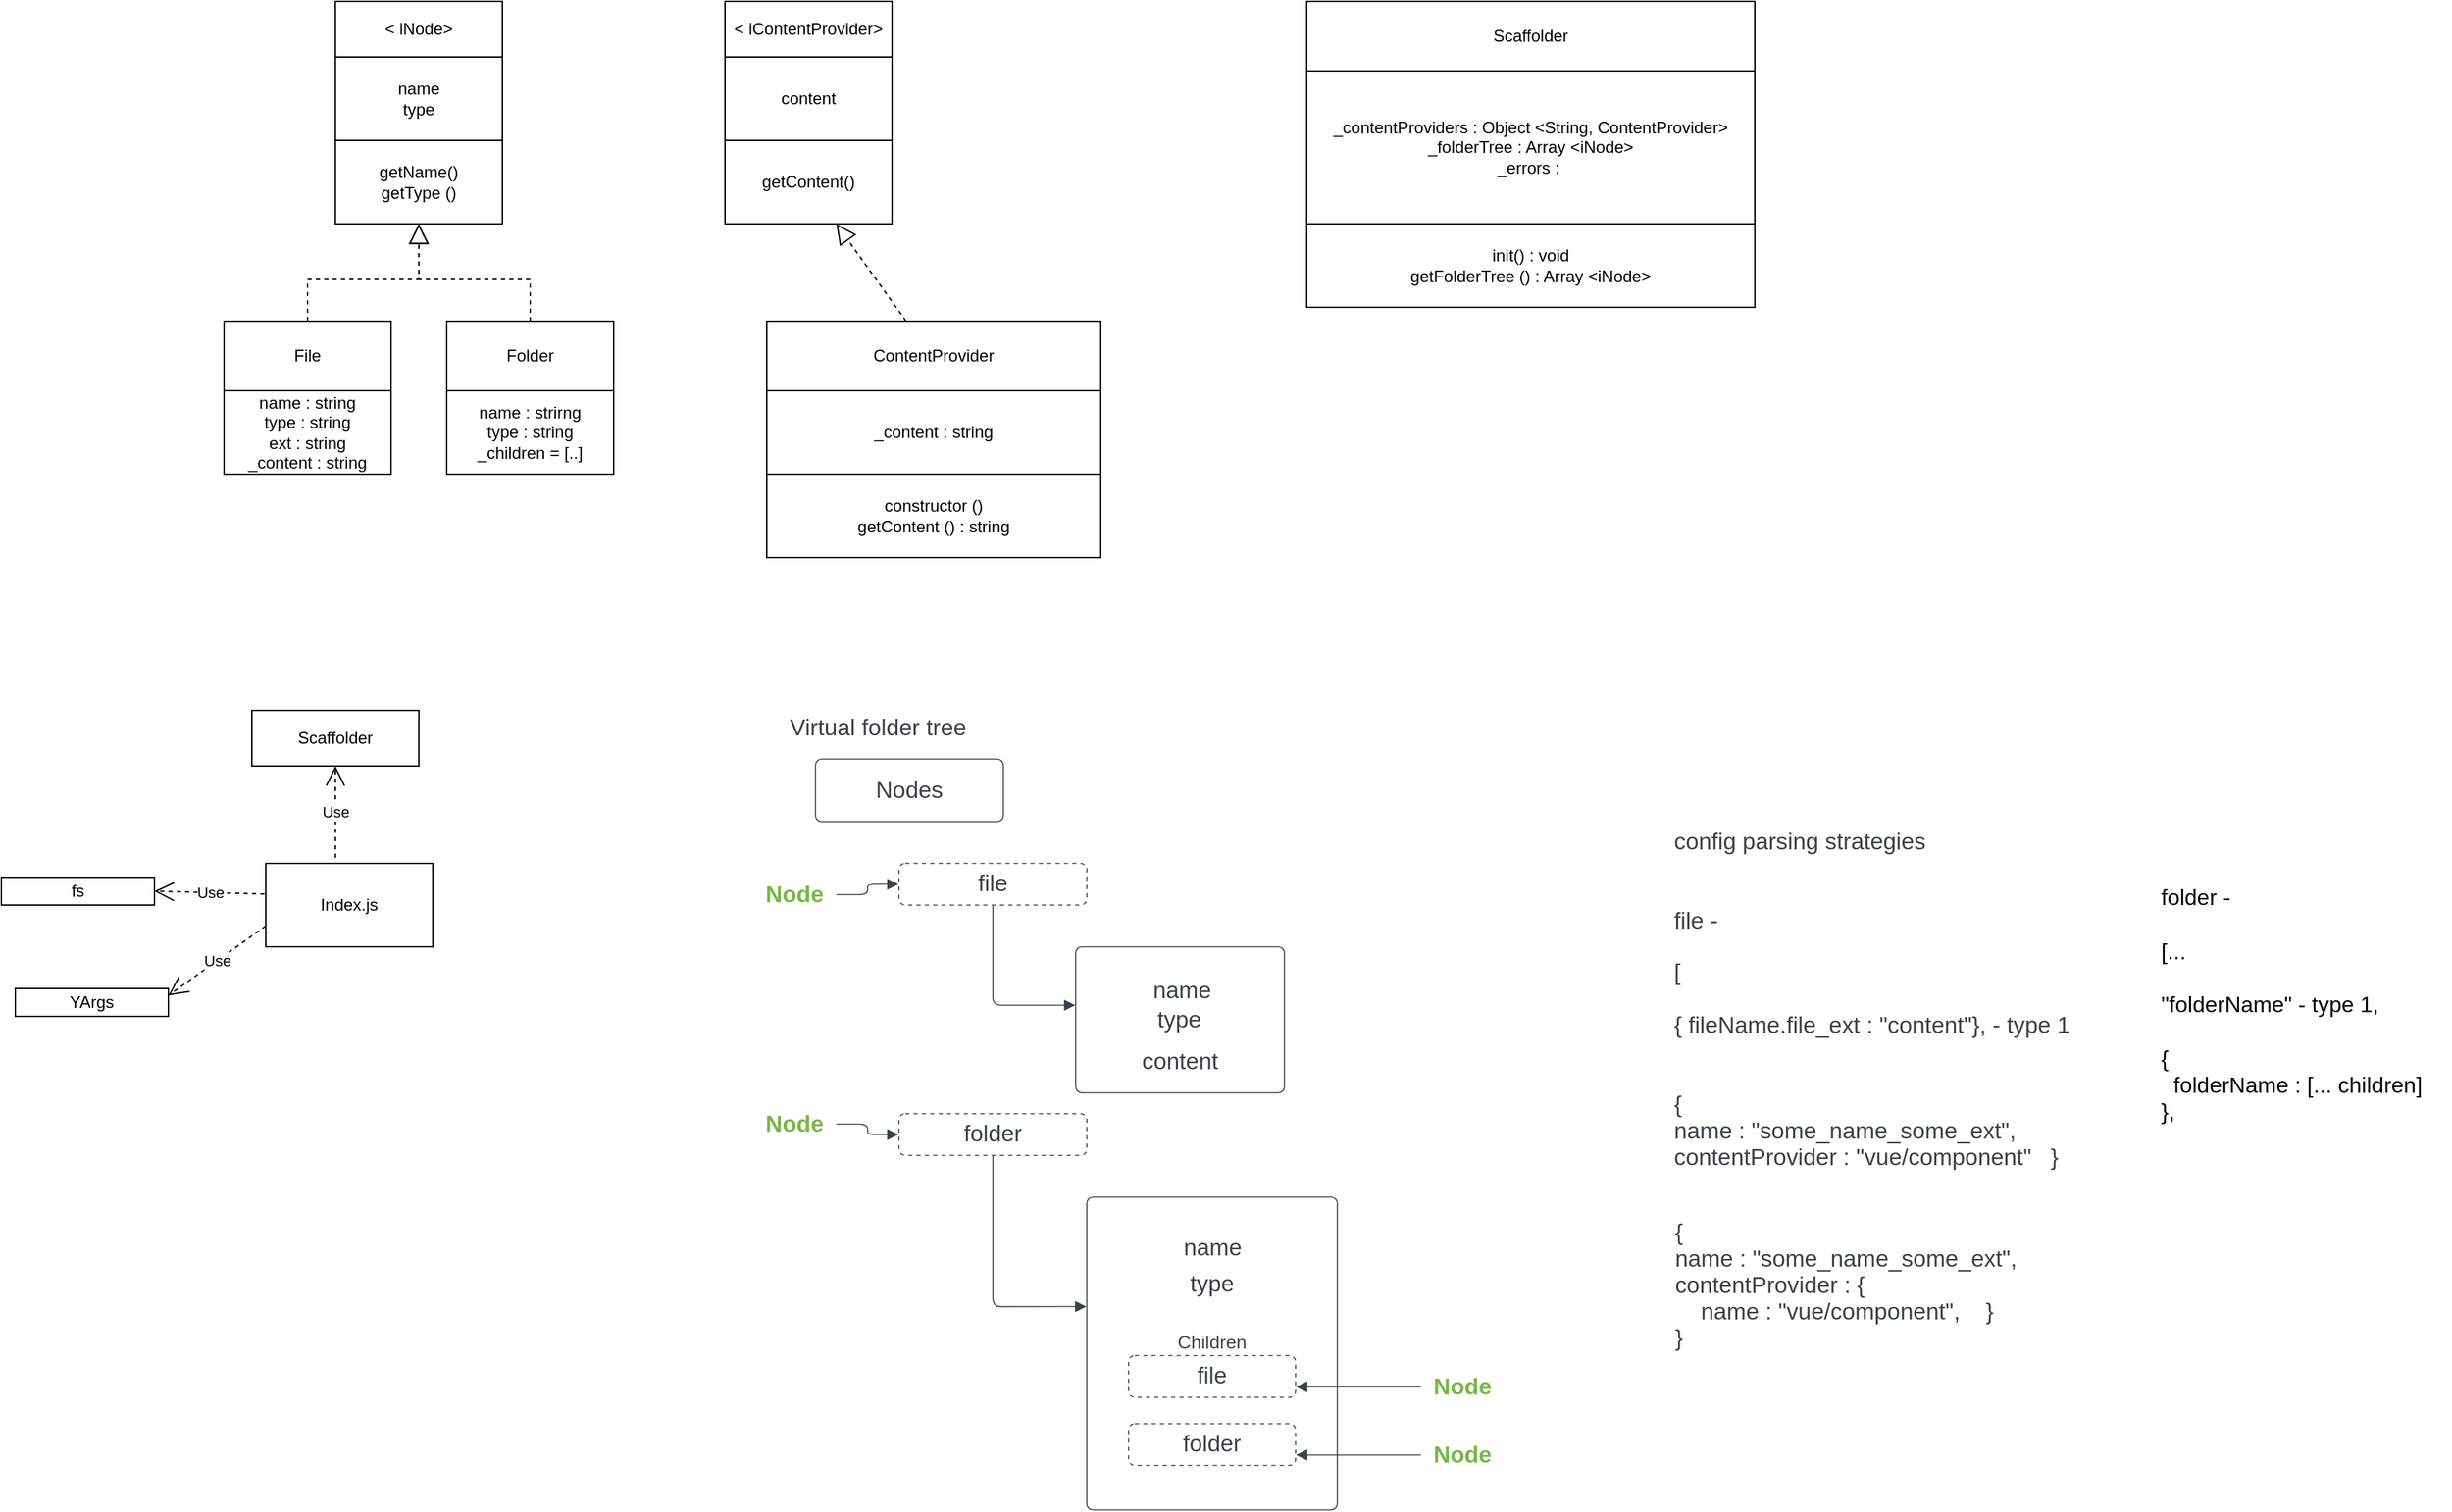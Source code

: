 <mxfile version="20.3.0" type="device"><diagram id="DoKSiZOcq_REG7O-m_mB" name="Page-1"><mxGraphModel dx="1693" dy="610" grid="1" gridSize="10" guides="1" tooltips="1" connect="1" arrows="1" fold="1" page="1" pageScale="1" pageWidth="850" pageHeight="1100" math="0" shadow="0"><root><mxCell id="0"/><mxCell id="1" parent="0"/><mxCell id="Srn-aMJS6eqj8Tm9fXW3-1" value="&amp;lt; iNode&amp;gt;" style="whiteSpace=wrap;html=1;" parent="1" vertex="1"><mxGeometry x="190" y="300" width="120" height="40" as="geometry"/></mxCell><mxCell id="Srn-aMJS6eqj8Tm9fXW3-3" value="getName()&lt;br&gt;getType ()" style="whiteSpace=wrap;html=1;" parent="1" vertex="1"><mxGeometry x="190" y="400" width="120" height="60" as="geometry"/></mxCell><mxCell id="Srn-aMJS6eqj8Tm9fXW3-4" value="name&lt;br&gt;type" style="whiteSpace=wrap;html=1;" parent="1" vertex="1"><mxGeometry x="190" y="340" width="120" height="60" as="geometry"/></mxCell><mxCell id="Srn-aMJS6eqj8Tm9fXW3-5" value="File" style="whiteSpace=wrap;html=1;" parent="1" vertex="1"><mxGeometry x="110" y="530" width="120" height="50" as="geometry"/></mxCell><mxCell id="Srn-aMJS6eqj8Tm9fXW3-6" value="Folder" style="whiteSpace=wrap;html=1;" parent="1" vertex="1"><mxGeometry x="270" y="530" width="120" height="50" as="geometry"/></mxCell><mxCell id="Srn-aMJS6eqj8Tm9fXW3-10" value="name : string&lt;br&gt;type : string&lt;br&gt;ext : string&lt;br&gt;_content : string" style="whiteSpace=wrap;html=1;" parent="1" vertex="1"><mxGeometry x="110" y="580" width="120" height="60" as="geometry"/></mxCell><mxCell id="Srn-aMJS6eqj8Tm9fXW3-11" value="name : strirng&lt;br&gt;type : string&lt;br&gt;_children = [..]" style="whiteSpace=wrap;html=1;" parent="1" vertex="1"><mxGeometry x="270" y="580" width="120" height="60" as="geometry"/></mxCell><mxCell id="Srn-aMJS6eqj8Tm9fXW3-12" value="&amp;lt; iContentProvider&amp;gt;" style="whiteSpace=wrap;html=1;" parent="1" vertex="1"><mxGeometry x="470" y="300" width="120" height="40" as="geometry"/></mxCell><mxCell id="Srn-aMJS6eqj8Tm9fXW3-13" value="getContent()" style="whiteSpace=wrap;html=1;" parent="1" vertex="1"><mxGeometry x="470" y="400" width="120" height="60" as="geometry"/></mxCell><mxCell id="Srn-aMJS6eqj8Tm9fXW3-14" value="content" style="whiteSpace=wrap;html=1;" parent="1" vertex="1"><mxGeometry x="470" y="340" width="120" height="60" as="geometry"/></mxCell><mxCell id="Srn-aMJS6eqj8Tm9fXW3-15" value="ContentProvider" style="whiteSpace=wrap;html=1;" parent="1" vertex="1"><mxGeometry x="500" y="530" width="240" height="50" as="geometry"/></mxCell><mxCell id="Srn-aMJS6eqj8Tm9fXW3-16" value="_content : string" style="whiteSpace=wrap;html=1;" parent="1" vertex="1"><mxGeometry x="500" y="580" width="240" height="60" as="geometry"/></mxCell><mxCell id="Srn-aMJS6eqj8Tm9fXW3-19" value="constructor ()&lt;br&gt;getContent () : string" style="whiteSpace=wrap;html=1;" parent="1" vertex="1"><mxGeometry x="500" y="640" width="240" height="60" as="geometry"/></mxCell><mxCell id="Srn-aMJS6eqj8Tm9fXW3-20" value="Scaffolder" style="whiteSpace=wrap;html=1;" parent="1" vertex="1"><mxGeometry x="130" y="810" width="120" height="40" as="geometry"/></mxCell><mxCell id="Srn-aMJS6eqj8Tm9fXW3-21" value="fs" style="whiteSpace=wrap;html=1;" parent="1" vertex="1"><mxGeometry x="-50" y="930" width="110" height="20" as="geometry"/></mxCell><mxCell id="Srn-aMJS6eqj8Tm9fXW3-23" value="YArgs" style="whiteSpace=wrap;html=1;" parent="1" vertex="1"><mxGeometry x="-40" y="1010" width="110" height="20" as="geometry"/></mxCell><mxCell id="Srn-aMJS6eqj8Tm9fXW3-24" value="Index.js" style="whiteSpace=wrap;html=1;" parent="1" vertex="1"><mxGeometry x="140" y="920" width="120" height="60" as="geometry"/></mxCell><mxCell id="Srn-aMJS6eqj8Tm9fXW3-25" value="Use" style="endArrow=open;endSize=12;dashed=1;html=1;rounded=0;entryX=1;entryY=0.25;entryDx=0;entryDy=0;exitX=0;exitY=0.75;exitDx=0;exitDy=0;" parent="1" source="Srn-aMJS6eqj8Tm9fXW3-24" target="Srn-aMJS6eqj8Tm9fXW3-23" edge="1"><mxGeometry width="160" relative="1" as="geometry"><mxPoint x="80" y="800" as="sourcePoint"/><mxPoint x="240" y="800" as="targetPoint"/></mxGeometry></mxCell><mxCell id="Srn-aMJS6eqj8Tm9fXW3-26" value="" style="endArrow=block;dashed=1;endFill=0;endSize=12;html=1;rounded=0;exitX=0.417;exitY=0;exitDx=0;exitDy=0;exitPerimeter=0;" parent="1" source="Srn-aMJS6eqj8Tm9fXW3-15" edge="1"><mxGeometry width="160" relative="1" as="geometry"><mxPoint x="80" y="400" as="sourcePoint"/><mxPoint x="550" y="460" as="targetPoint"/></mxGeometry></mxCell><mxCell id="Srn-aMJS6eqj8Tm9fXW3-27" value="" style="endArrow=block;dashed=1;endFill=0;endSize=12;html=1;rounded=0;exitX=0.5;exitY=0;exitDx=0;exitDy=0;" parent="1" source="Srn-aMJS6eqj8Tm9fXW3-5" edge="1"><mxGeometry width="160" relative="1" as="geometry"><mxPoint x="80" y="400" as="sourcePoint"/><mxPoint x="250" y="460" as="targetPoint"/><Array as="points"><mxPoint x="170" y="500"/><mxPoint x="250" y="500"/></Array></mxGeometry></mxCell><mxCell id="Srn-aMJS6eqj8Tm9fXW3-28" value="" style="endArrow=block;dashed=1;endFill=0;endSize=12;html=1;rounded=0;exitX=0.5;exitY=0;exitDx=0;exitDy=0;entryX=0.5;entryY=1;entryDx=0;entryDy=0;" parent="1" source="Srn-aMJS6eqj8Tm9fXW3-6" target="Srn-aMJS6eqj8Tm9fXW3-3" edge="1"><mxGeometry width="160" relative="1" as="geometry"><mxPoint x="180" y="540" as="sourcePoint"/><mxPoint x="260" y="470" as="targetPoint"/><Array as="points"><mxPoint x="330" y="500"/><mxPoint x="250" y="500"/></Array></mxGeometry></mxCell><mxCell id="Srn-aMJS6eqj8Tm9fXW3-29" value="Use" style="endArrow=open;endSize=12;dashed=1;html=1;rounded=0;entryX=1;entryY=0.5;entryDx=0;entryDy=0;exitX=-0.008;exitY=0.367;exitDx=0;exitDy=0;exitPerimeter=0;" parent="1" source="Srn-aMJS6eqj8Tm9fXW3-24" target="Srn-aMJS6eqj8Tm9fXW3-21" edge="1"><mxGeometry width="160" relative="1" as="geometry"><mxPoint x="140" y="939.5" as="sourcePoint"/><mxPoint x="80" y="939.5" as="targetPoint"/></mxGeometry></mxCell><mxCell id="Srn-aMJS6eqj8Tm9fXW3-30" value="Use" style="endArrow=open;endSize=12;dashed=1;html=1;rounded=0;exitX=0.417;exitY=-0.067;exitDx=0;exitDy=0;exitPerimeter=0;" parent="1" source="Srn-aMJS6eqj8Tm9fXW3-24" target="Srn-aMJS6eqj8Tm9fXW3-20" edge="1"><mxGeometry width="160" relative="1" as="geometry"><mxPoint x="250" y="870" as="sourcePoint"/><mxPoint x="190" y="870" as="targetPoint"/></mxGeometry></mxCell><UserObject label="Virtual folder tree" lucidchartObjectId="mcp4ECy0exUI" id="yj0jVcpjmPK1Hyf6G5Xs-1"><mxCell style="html=1;overflow=block;blockSpacing=1;whiteSpace=wrap;fontSize=16.7;fontColor=#3a414a;spacing=3.8;strokeOpacity=0;fillOpacity=0;rounded=1;absoluteArcSize=1;arcSize=9;fillColor=#ffffff;strokeWidth=0.8;" parent="1" vertex="1"><mxGeometry x="490" y="800" width="180" height="45" as="geometry"/></mxCell></UserObject><UserObject label="Nodes" lucidchartObjectId="Acp4M3ofSTyQ" id="yj0jVcpjmPK1Hyf6G5Xs-2"><mxCell style="html=1;overflow=block;blockSpacing=1;whiteSpace=wrap;fontSize=16.7;fontColor=#3a414a;spacing=3.8;strokeColor=#3a414a;strokeOpacity=100;rounded=1;absoluteArcSize=1;arcSize=9;strokeWidth=0.8;" parent="1" vertex="1"><mxGeometry x="535" y="845" width="135" height="45" as="geometry"/></mxCell></UserObject><UserObject label="file" lucidchartObjectId="yfp47lvd8Zh-" id="yj0jVcpjmPK1Hyf6G5Xs-3"><mxCell style="html=1;overflow=block;blockSpacing=1;whiteSpace=wrap;fontSize=16.7;fontColor=#3a414a;spacing=3.8;strokeColor=#3a414a;strokeOpacity=100;rounded=1;absoluteArcSize=1;arcSize=9;dashed=1;fixDash=1;strokeWidth=0.8;" parent="1" vertex="1"><mxGeometry x="595" y="920" width="135" height="30" as="geometry"/></mxCell></UserObject><UserObject label="folder" lucidchartObjectId="Ufp4ODc1CQrc" id="yj0jVcpjmPK1Hyf6G5Xs-4"><mxCell style="html=1;overflow=block;blockSpacing=1;whiteSpace=wrap;fontSize=16.7;fontColor=#3a414a;spacing=3.8;strokeColor=#3a414a;strokeOpacity=100;rounded=1;absoluteArcSize=1;arcSize=9;dashed=1;fixDash=1;strokeWidth=0.8;" parent="1" vertex="1"><mxGeometry x="595" y="1100" width="135" height="30" as="geometry"/></mxCell></UserObject><UserObject label="" lucidchartObjectId="ugp4awx0RIS5" id="yj0jVcpjmPK1Hyf6G5Xs-5"><mxCell style="html=1;jettySize=18;whiteSpace=wrap;fontSize=13;strokeColor=#3a414a;strokeOpacity=100;strokeWidth=0.8;rounded=1;arcSize=12;edgeStyle=orthogonalEdgeStyle;startArrow=none;endArrow=block;endFill=1;exitX=0.5;exitY=1.012;exitPerimeter=0;entryX=-0.002;entryY=0.35;entryPerimeter=0;" parent="1" source="yj0jVcpjmPK1Hyf6G5Xs-4" target="yj0jVcpjmPK1Hyf6G5Xs-6" edge="1"><mxGeometry width="100" height="100" relative="1" as="geometry"><Array as="points"/></mxGeometry></mxCell></UserObject><UserObject label="" lucidchartObjectId="6gp4zO8UtR2y" id="yj0jVcpjmPK1Hyf6G5Xs-6"><mxCell style="html=1;overflow=block;blockSpacing=1;whiteSpace=wrap;fontSize=13;spacing=3.8;strokeColor=#3a414a;strokeOpacity=100;rounded=1;absoluteArcSize=1;arcSize=9;strokeWidth=0.8;" parent="1" vertex="1"><mxGeometry x="730" y="1160" width="180" height="225" as="geometry"/></mxCell></UserObject><UserObject label="file" lucidchartObjectId="vgp4WllqC~Qf" id="yj0jVcpjmPK1Hyf6G5Xs-7"><mxCell style="html=1;overflow=block;blockSpacing=1;whiteSpace=wrap;fontSize=16.7;fontColor=#3a414a;spacing=3.8;strokeColor=#3a414a;strokeOpacity=100;rounded=1;absoluteArcSize=1;arcSize=9;dashed=1;fixDash=1;strokeWidth=0.8;" parent="1" vertex="1"><mxGeometry x="760" y="1274" width="120" height="30" as="geometry"/></mxCell></UserObject><UserObject label="folder" lucidchartObjectId="Sgp47PA_LP-v" id="yj0jVcpjmPK1Hyf6G5Xs-8"><mxCell style="html=1;overflow=block;blockSpacing=1;whiteSpace=wrap;fontSize=16.7;fontColor=#3a414a;spacing=3.8;strokeColor=#3a414a;strokeOpacity=100;rounded=1;absoluteArcSize=1;arcSize=9;dashed=1;fixDash=1;strokeWidth=0.8;" parent="1" vertex="1"><mxGeometry x="760" y="1323" width="120" height="30" as="geometry"/></mxCell></UserObject><UserObject label="Children" lucidchartObjectId="cip4z9kKoYxn" id="yj0jVcpjmPK1Hyf6G5Xs-9"><mxCell style="html=1;overflow=block;blockSpacing=1;whiteSpace=wrap;fontSize=13.3;fontColor=#3a414a;spacing=3.8;strokeOpacity=0;fillOpacity=0;rounded=1;absoluteArcSize=1;arcSize=9;fillColor=#ffffff;strokeWidth=0.8;" parent="1" vertex="1"><mxGeometry x="730" y="1253" width="180" height="21" as="geometry"/></mxCell></UserObject><UserObject label="name" lucidchartObjectId="1ip4IAeLK3Ph" id="yj0jVcpjmPK1Hyf6G5Xs-10"><mxCell style="html=1;overflow=block;blockSpacing=1;whiteSpace=wrap;fontSize=16.7;fontColor=#3a414a;spacing=3.8;strokeOpacity=0;fillOpacity=0;rounded=1;absoluteArcSize=1;arcSize=9;fillColor=#ffffff;strokeWidth=0.8;" parent="1" vertex="1"><mxGeometry x="753" y="1183" width="135" height="15" as="geometry"/></mxCell></UserObject><UserObject label="type" lucidchartObjectId="bjp4t6haBcfy" id="yj0jVcpjmPK1Hyf6G5Xs-11"><mxCell style="html=1;overflow=block;blockSpacing=1;whiteSpace=wrap;fontSize=16.7;fontColor=#3a414a;spacing=3.8;strokeOpacity=0;fillOpacity=0;rounded=1;absoluteArcSize=1;arcSize=9;fillColor=#ffffff;strokeWidth=0.8;" parent="1" vertex="1"><mxGeometry x="730" y="1209" width="180" height="15" as="geometry"/></mxCell></UserObject><UserObject label="" lucidchartObjectId="Ckp40g7FnuZ8" id="yj0jVcpjmPK1Hyf6G5Xs-12"><mxCell style="html=1;overflow=block;blockSpacing=1;whiteSpace=wrap;fontSize=13;spacing=3.8;strokeColor=#3a414a;strokeOpacity=100;rounded=1;absoluteArcSize=1;arcSize=9;strokeWidth=0.8;" parent="1" vertex="1"><mxGeometry x="722" y="980" width="150" height="105" as="geometry"/></mxCell></UserObject><UserObject label="name" lucidchartObjectId="Ckp4uVt-mEQl" id="yj0jVcpjmPK1Hyf6G5Xs-13"><mxCell style="html=1;overflow=block;blockSpacing=1;whiteSpace=wrap;fontSize=16.7;fontColor=#3a414a;spacing=3.8;strokeOpacity=0;fillOpacity=0;rounded=1;absoluteArcSize=1;arcSize=9;fillColor=#ffffff;strokeWidth=0.8;" parent="1" vertex="1"><mxGeometry x="740" y="998" width="117" height="12" as="geometry"/></mxCell></UserObject><UserObject label="type" lucidchartObjectId="Ckp4o..svpQ9" id="yj0jVcpjmPK1Hyf6G5Xs-14"><mxCell style="html=1;overflow=block;blockSpacing=1;whiteSpace=wrap;fontSize=16.7;fontColor=#3a414a;spacing=3.8;strokeOpacity=0;fillOpacity=0;rounded=1;absoluteArcSize=1;arcSize=9;fillColor=#ffffff;strokeWidth=0.8;" parent="1" vertex="1"><mxGeometry x="721" y="1019" width="151" height="12" as="geometry"/></mxCell></UserObject><UserObject label="" lucidchartObjectId="-kp4QJ9fgeyH" id="yj0jVcpjmPK1Hyf6G5Xs-15"><mxCell style="html=1;jettySize=18;whiteSpace=wrap;fontSize=13;strokeColor=#3a414a;strokeOpacity=100;strokeWidth=0.8;rounded=1;arcSize=12;edgeStyle=orthogonalEdgeStyle;startArrow=none;endArrow=block;endFill=1;exitX=0.5;exitY=1.012;exitPerimeter=0;entryX=-0.002;entryY=0.4;entryPerimeter=0;" parent="1" source="yj0jVcpjmPK1Hyf6G5Xs-3" target="yj0jVcpjmPK1Hyf6G5Xs-12" edge="1"><mxGeometry width="100" height="100" relative="1" as="geometry"><Array as="points"/></mxGeometry></mxCell></UserObject><UserObject label="content" lucidchartObjectId="wlp4~UJI1h4." id="yj0jVcpjmPK1Hyf6G5Xs-16"><mxCell style="html=1;overflow=block;blockSpacing=1;whiteSpace=wrap;fontSize=16.7;fontColor=#3a414a;spacing=3.8;strokeOpacity=0;fillOpacity=0;rounded=1;absoluteArcSize=1;arcSize=9;fillColor=#ffffff;strokeWidth=0.8;" parent="1" vertex="1"><mxGeometry x="707" y="1040" width="180" height="45" as="geometry"/></mxCell></UserObject><UserObject label="Node" lucidchartObjectId="fsp4spdC._ac" id="yj0jVcpjmPK1Hyf6G5Xs-17"><mxCell style="html=1;overflow=block;blockSpacing=1;whiteSpace=wrap;fontSize=16.7;fontColor=#7ab648;fontStyle=1;spacing=3.8;strokeOpacity=0;fillOpacity=0;rounded=1;absoluteArcSize=1;arcSize=9;fillColor=#ffffff;strokeWidth=0.8;" parent="1" vertex="1"><mxGeometry x="490" y="920" width="60" height="45" as="geometry"/></mxCell></UserObject><UserObject label="" lucidchartObjectId="nsp42W2JPI2x" id="yj0jVcpjmPK1Hyf6G5Xs-18"><mxCell style="html=1;jettySize=18;whiteSpace=wrap;fontSize=13;strokeColor=#3a414a;strokeOpacity=100;strokeWidth=0.8;rounded=1;arcSize=12;edgeStyle=orthogonalEdgeStyle;startArrow=none;endArrow=block;endFill=1;exitX=1;exitY=0.5;exitPerimeter=0;entryX=-0.003;entryY=0.5;entryPerimeter=0;" parent="1" source="yj0jVcpjmPK1Hyf6G5Xs-17" target="yj0jVcpjmPK1Hyf6G5Xs-3" edge="1"><mxGeometry width="100" height="100" relative="1" as="geometry"><Array as="points"/></mxGeometry></mxCell></UserObject><UserObject label="Node" lucidchartObjectId="Tsp4dyvBFT.2" id="yj0jVcpjmPK1Hyf6G5Xs-19"><mxCell style="html=1;overflow=block;blockSpacing=1;whiteSpace=wrap;fontSize=16.7;fontColor=#7ab648;fontStyle=1;spacing=3.8;strokeOpacity=0;fillOpacity=0;rounded=1;absoluteArcSize=1;arcSize=9;fillColor=#ffffff;strokeWidth=0.8;" parent="1" vertex="1"><mxGeometry x="490" y="1085" width="60" height="45" as="geometry"/></mxCell></UserObject><UserObject label="" lucidchartObjectId="Ysp4llah-d7i" id="yj0jVcpjmPK1Hyf6G5Xs-20"><mxCell style="html=1;jettySize=18;whiteSpace=wrap;fontSize=13;strokeColor=#3a414a;strokeOpacity=100;strokeWidth=0.8;rounded=1;arcSize=12;edgeStyle=orthogonalEdgeStyle;startArrow=none;endArrow=block;endFill=1;exitX=1;exitY=0.5;exitPerimeter=0;entryX=-0.003;entryY=0.5;entryPerimeter=0;" parent="1" source="yj0jVcpjmPK1Hyf6G5Xs-19" target="yj0jVcpjmPK1Hyf6G5Xs-4" edge="1"><mxGeometry width="100" height="100" relative="1" as="geometry"><Array as="points"/></mxGeometry></mxCell></UserObject><UserObject label="Node" lucidchartObjectId="5tp47b7tMMuC" id="yj0jVcpjmPK1Hyf6G5Xs-21"><mxCell style="html=1;overflow=block;blockSpacing=1;whiteSpace=wrap;fontSize=16.7;fontColor=#7ab648;fontStyle=1;spacing=3.8;strokeOpacity=0;fillOpacity=0;rounded=1;absoluteArcSize=1;arcSize=9;fillColor=#ffffff;strokeWidth=0.8;" parent="1" vertex="1"><mxGeometry x="970" y="1274" width="60" height="45" as="geometry"/></mxCell></UserObject><UserObject label="" lucidchartObjectId="_tp4LwaJLiyO" id="yj0jVcpjmPK1Hyf6G5Xs-22"><mxCell style="html=1;jettySize=18;whiteSpace=wrap;fontSize=13;strokeColor=#3a414a;strokeOpacity=100;strokeWidth=0.8;rounded=1;arcSize=12;edgeStyle=orthogonalEdgeStyle;startArrow=none;endArrow=block;endFill=1;exitX=0;exitY=0.5;exitPerimeter=0;entryX=1.003;entryY=0.75;entryPerimeter=0;" parent="1" source="yj0jVcpjmPK1Hyf6G5Xs-21" target="yj0jVcpjmPK1Hyf6G5Xs-7" edge="1"><mxGeometry width="100" height="100" relative="1" as="geometry"><Array as="points"/></mxGeometry></mxCell></UserObject><UserObject label="Node" lucidchartObjectId="fup4fEFQaqBv" id="yj0jVcpjmPK1Hyf6G5Xs-23"><mxCell style="html=1;overflow=block;blockSpacing=1;whiteSpace=wrap;fontSize=16.7;fontColor=#7ab648;fontStyle=1;spacing=3.8;strokeOpacity=0;fillOpacity=0;rounded=1;absoluteArcSize=1;arcSize=9;fillColor=#ffffff;strokeWidth=0.8;" parent="1" vertex="1"><mxGeometry x="970" y="1323" width="60" height="45" as="geometry"/></mxCell></UserObject><UserObject label="" lucidchartObjectId="jup40jtA2c5V" id="yj0jVcpjmPK1Hyf6G5Xs-24"><mxCell style="html=1;jettySize=18;whiteSpace=wrap;fontSize=13;strokeColor=#3a414a;strokeOpacity=100;strokeWidth=0.8;rounded=1;arcSize=12;edgeStyle=orthogonalEdgeStyle;startArrow=none;endArrow=block;endFill=1;exitX=0;exitY=0.5;exitPerimeter=0;entryX=1.003;entryY=0.75;entryPerimeter=0;" parent="1" source="yj0jVcpjmPK1Hyf6G5Xs-23" target="yj0jVcpjmPK1Hyf6G5Xs-8" edge="1"><mxGeometry width="100" height="100" relative="1" as="geometry"><Array as="points"/></mxGeometry></mxCell></UserObject><mxCell id="llibpfCNL_GaxqNuXM6a-2" value="Scaffolder" style="whiteSpace=wrap;html=1;" vertex="1" parent="1"><mxGeometry x="888" y="300" width="322" height="50" as="geometry"/></mxCell><mxCell id="llibpfCNL_GaxqNuXM6a-3" value="_contentProviders : Object &amp;lt;String, ContentProvider&amp;gt;&lt;br&gt;_folderTree : Array &amp;lt;iNode&amp;gt;&lt;br&gt;_errors :&amp;nbsp;" style="whiteSpace=wrap;html=1;" vertex="1" parent="1"><mxGeometry x="888" y="350" width="322" height="110" as="geometry"/></mxCell><mxCell id="llibpfCNL_GaxqNuXM6a-4" value="init() : void&lt;br&gt;getFolderTree () : Array &amp;lt;iNode&amp;gt;" style="whiteSpace=wrap;html=1;" vertex="1" parent="1"><mxGeometry x="888" y="460" width="322.047" height="60" as="geometry"/></mxCell><mxCell id="llibpfCNL_GaxqNuXM6a-6" value="&lt;div style=&quot;display: flex; justify-content: flex-start; text-align: left; align-items: baseline; font-size: 0px; line-height: 1.25; margin-top: -2px;&quot;&gt;&lt;span&gt;&lt;span style=&quot;font-size: 16.7px; color: rgb(58, 65, 74);&quot;&gt;config parsing strategies&lt;br&gt;&lt;/span&gt;&lt;/span&gt;&lt;/div&gt;&lt;div style=&quot;display: flex; justify-content: flex-start; text-align: left; align-items: baseline; font-size: 0px; line-height: 1.25; margin-top: -2px;&quot;&gt;&lt;span&gt;&lt;span style=&quot;font-size: 16.7px; color: rgb(58, 65, 74);&quot;&gt;&lt;br&gt;&lt;/span&gt;&lt;/span&gt;&lt;/div&gt;&lt;div style=&quot;display: flex; justify-content: flex-start; text-align: left; align-items: baseline; font-size: 0px; line-height: 1.25; margin-top: -2px;&quot;&gt;&lt;span&gt;&lt;span style=&quot;font-size: 16.7px; color: rgb(58, 65, 74);&quot;&gt;&lt;br&gt;&lt;/span&gt;&lt;/span&gt;&lt;/div&gt;&lt;div style=&quot;display: flex; justify-content: flex-start; text-align: left; align-items: baseline; font-size: 0px; line-height: 1.25; margin-top: -2px;&quot;&gt;&lt;span&gt;&lt;span style=&quot;font-size: 16.7px; color: rgb(58, 65, 74);&quot;&gt;file -&lt;br&gt;&lt;/span&gt;&lt;/span&gt;&lt;/div&gt;&lt;div style=&quot;display: flex; justify-content: flex-start; text-align: left; align-items: baseline; font-size: 0px; line-height: 1.25; margin-top: -2px;&quot;&gt;&lt;span&gt;&lt;span style=&quot;font-size: 16.7px; color: rgb(58, 65, 74);&quot;&gt;&lt;br&gt;&lt;/span&gt;&lt;/span&gt;&lt;/div&gt;&lt;div style=&quot;display: flex; justify-content: flex-start; text-align: left; align-items: baseline; font-size: 0px; line-height: 1.25; margin-top: -2px;&quot;&gt;&lt;span&gt;&lt;span style=&quot;font-size: 16.7px; color: rgb(58, 65, 74);&quot;&gt;[&lt;/span&gt;&lt;/span&gt;&lt;/div&gt;&lt;div style=&quot;display: flex; justify-content: flex-start; text-align: left; align-items: baseline; font-size: 0px; line-height: 1.25; margin-top: -2px;&quot;&gt;&lt;span&gt;&lt;span style=&quot;font-size: 16.7px; color: rgb(58, 65, 74);&quot;&gt;&lt;br&gt;&lt;/span&gt;&lt;/span&gt;&lt;/div&gt;&lt;div style=&quot;display: flex; justify-content: flex-start; text-align: left; align-items: baseline; font-size: 0px; line-height: 1.25; margin-top: -2px;&quot;&gt;&lt;span&gt;&lt;span style=&quot;font-size: 16.7px; color: rgb(58, 65, 74);&quot;&gt;{ fileName.file_ext : &quot;content&quot;}, - type 1&lt;br&gt;&lt;/span&gt;&lt;/span&gt;&lt;span&gt;&lt;span style=&quot;font-size: 16.7px; color: rgb(58, 65, 74);&quot;&gt;&lt;br&gt;&lt;/span&gt;&lt;/span&gt;&lt;span&gt;&lt;span style=&quot;font-size: 16.7px; color: rgb(58, 65, 74);&quot;&gt;&lt;br&gt;&lt;/span&gt;&lt;/span&gt;&lt;span&gt;&lt;span style=&quot;font-size: 16.7px; color: rgb(58, 65, 74);&quot;&gt;&lt;br&gt;&lt;/span&gt;&lt;/span&gt;&lt;span&gt;&lt;span style=&quot;font-size: 16.7px; color: rgb(58, 65, 74);&quot;&gt;&lt;br&gt;&lt;/span&gt;&lt;/span&gt;&lt;/div&gt;&lt;div style=&quot;display: flex; justify-content: flex-start; text-align: left; align-items: baseline; line-height: 1.25; margin-top: -2px;&quot;&gt;&lt;span style=&quot;font-size: 0px;&quot;&gt;&lt;span style=&quot;font-size: 16.7px; color: rgb(58, 65, 74);&quot;&gt;&lt;br&gt;&lt;/span&gt;&lt;/span&gt;&lt;font color=&quot;#3a414a&quot;&gt;&lt;br&gt;&lt;/font&gt;&lt;/div&gt;&lt;div style=&quot;display: flex; justify-content: flex-start; text-align: left; align-items: baseline; font-size: 0px; line-height: 1.25; margin-top: -2px;&quot;&gt;&lt;span&gt;&lt;span style=&quot;font-size: 16.7px; color: rgb(58, 65, 74);&quot;&gt;&lt;br&gt;&lt;/span&gt;&lt;/span&gt;&lt;span&gt;&lt;span style=&quot;font-size: 16.7px; color: rgb(58, 65, 74);&quot;&gt;&lt;br&gt;&lt;/span&gt;&lt;/span&gt;&lt;/div&gt;&lt;div style=&quot;display: flex; justify-content: flex-start; text-align: left; align-items: baseline; font-size: 0px; line-height: 1.25; margin-top: -2px;&quot;&gt;&lt;span&gt;&lt;span style=&quot;font-size: 16.7px; color: rgb(58, 65, 74);&quot;&gt;{&lt;br&gt;&lt;/span&gt;&lt;/span&gt;&lt;/div&gt;&lt;div style=&quot;display: flex; justify-content: flex-start; text-align: left; align-items: baseline; font-size: 0px; line-height: 1.25; margin-top: -2px;&quot;&gt;&lt;span&gt;&lt;span style=&quot;font-size: 16.7px; color: rgb(58, 65, 74);&quot;&gt;name : &quot;some_name_some_ext&quot;,&lt;br&gt;&lt;/span&gt;&lt;/span&gt;&lt;/div&gt;&lt;div style=&quot;display: flex; justify-content: flex-start; text-align: left; align-items: baseline; font-size: 0px; line-height: 1.25; margin-top: -2px;&quot;&gt;&lt;span&gt;&lt;span style=&quot;font-size: 16.7px; color: rgb(58, 65, 74);&quot;&gt;contentProvider : &quot;vue/component&quot;&lt;/span&gt;&lt;/span&gt;&lt;span&gt;&lt;span style=&quot;font-size: 16.7px; color: rgb(58, 65, 74);&quot;&gt;&amp;nbsp; &amp;nbsp;}&lt;/span&gt;&lt;/span&gt;&lt;/div&gt;&lt;div style=&quot;display: flex; justify-content: flex-start; align-items: baseline; font-size: 0px; line-height: 1.25; margin-top: -2px;&quot;&gt;&lt;span&gt;&lt;span style=&quot;font-size: 16.7px; color: rgb(58, 65, 74);&quot;&gt;&lt;br&gt;&lt;/span&gt;&lt;/span&gt;&lt;span&gt;&lt;span style=&quot;font-size: 16.7px; color: rgb(58, 65, 74);&quot;&gt;&lt;br&gt;&lt;/span&gt;&lt;/span&gt;&lt;span&gt;&lt;span style=&quot;font-size: 16.7px; color: rgb(58, 65, 74);&quot;&gt;&lt;br&gt;&lt;/span&gt;&lt;/span&gt;&lt;span&gt;&lt;span style=&quot;font-size: 16.7px; color: rgb(58, 65, 74);&quot;&gt;&lt;br&gt;&lt;/span&gt;&lt;/span&gt;&lt;span&gt;&lt;span style=&quot;font-size: 16.7px; color: rgb(58, 65, 74);&quot;&gt;&lt;br&gt;&lt;/span&gt;&lt;/span&gt;&lt;span&gt;&lt;span style=&quot;font-size: 16.7px; color: rgb(58, 65, 74);&quot;&gt;&lt;br&gt;&lt;/span&gt;&lt;/span&gt;&lt;span&gt;&lt;br&gt;&lt;/span&gt;&lt;span&gt;&lt;span style=&quot;font-size: 16.7px; color: rgb(58, 65, 74);&quot;&gt;&lt;br&gt;&lt;/span&gt;&lt;/span&gt;&lt;span&gt;&lt;span style=&quot;font-size: 16.7px; color: rgb(58, 65, 74);&quot;&gt;&lt;br&gt;&lt;/span&gt;&lt;/span&gt;&lt;span&gt;&lt;span style=&quot;font-size: 16.7px; color: rgb(58, 65, 74);&quot;&gt;&lt;br&gt;&lt;/span&gt;&lt;/span&gt;&lt;span&gt;&lt;span style=&quot;font-size: 16.7px; color: rgb(58, 65, 74);&quot;&gt;&lt;br&gt;&lt;/span&gt;&lt;/span&gt;&lt;span&gt;&lt;span style=&quot;font-size: 16.7px; color: rgb(58, 65, 74);&quot;&gt;&lt;br&gt;&lt;/span&gt;&lt;/span&gt;&lt;span&gt;&lt;span style=&quot;font-size: 16.7px; color: rgb(58, 65, 74);&quot;&gt;&lt;br&gt;&lt;/span&gt;&lt;/span&gt;&lt;span&gt;&lt;span style=&quot;font-size: 16.7px; color: rgb(58, 65, 74);&quot;&gt;&lt;br&gt;&lt;/span&gt;&lt;/span&gt;&lt;span&gt;&lt;span style=&quot;font-size: 16.7px; color: rgb(58, 65, 74);&quot;&gt;&lt;br&gt;&lt;/span&gt;&lt;/span&gt;&lt;span&gt;&lt;br&gt;&lt;/span&gt;&lt;span style=&quot;text-align: left;&quot;&gt;&lt;br&gt;&lt;/span&gt;&lt;span style=&quot;text-align: left;&quot;&gt;&lt;br style=&quot;color: rgb(0, 0, 0); font-family: Helvetica; font-size: 0px; font-style: normal; font-variant-ligatures: normal; font-variant-caps: normal; font-weight: 400; letter-spacing: normal; orphans: 2; text-align: left; text-indent: 0px; text-transform: none; widows: 2; word-spacing: 0px; -webkit-text-stroke-width: 0px; background-color: rgb(255, 255, 255); text-decoration-thickness: initial; text-decoration-style: initial; text-decoration-color: initial;&quot;&gt;&lt;br&gt;&lt;br&gt;&lt;/span&gt;&lt;span style=&quot;text-align: left;&quot;&gt;&lt;br&gt;&lt;/span&gt;&lt;/div&gt;" style="text;html=1;whiteSpace=wrap;" vertex="1" parent="1"><mxGeometry x="1150" y="890" width="300" height="300" as="geometry"/></mxCell><mxCell id="llibpfCNL_GaxqNuXM6a-7" value="&lt;font style=&quot;font-size: 16px;&quot;&gt;folder -&amp;nbsp;&lt;br style=&quot;font-size: 16px;&quot;&gt;&lt;br style=&quot;font-size: 16px;&quot;&gt;[...&lt;br style=&quot;font-size: 16px;&quot;&gt;&lt;br style=&quot;font-size: 16px;&quot;&gt;&quot;folderName&quot; - type 1,&lt;br style=&quot;font-size: 16px;&quot;&gt;&lt;br style=&quot;font-size: 16px;&quot;&gt;{&lt;br style=&quot;font-size: 16px;&quot;&gt;&amp;nbsp; folderName : [... children]&lt;br style=&quot;font-size: 16px;&quot;&gt;},&lt;br&gt;&lt;br&gt;&lt;br style=&quot;font-size: 16px;&quot;&gt;&lt;br style=&quot;font-size: 16px;&quot;&gt;&lt;/font&gt;" style="text;html=1;align=left;verticalAlign=middle;resizable=0;points=[];autosize=1;strokeColor=none;fillColor=none;fontFamily=Helvetica;fontSize=16;" vertex="1" parent="1"><mxGeometry x="1500" y="930" width="210" height="240" as="geometry"/></mxCell><mxCell id="llibpfCNL_GaxqNuXM6a-10" value="&lt;div style=&quot;text-align: left; display: flex; justify-content: flex-start; align-items: baseline; font-size: 0px; line-height: 1.25; margin-top: -2px;&quot;&gt;&lt;span style=&quot;font-size: 16.7px; color: rgb(58, 65, 74);&quot;&gt;{&lt;br&gt;&lt;/span&gt;&lt;/div&gt;&lt;div style=&quot;text-align: left; display: flex; justify-content: flex-start; align-items: baseline; font-size: 0px; line-height: 1.25; margin-top: -2px;&quot;&gt;&lt;span style=&quot;font-size: 16.7px; color: rgb(58, 65, 74);&quot;&gt;name : &quot;some_name_some_ext&quot;,&lt;br&gt;&lt;/span&gt;&lt;/div&gt;&lt;div style=&quot;text-align: left; display: flex; justify-content: flex-start; align-items: baseline; font-size: 0px; line-height: 1.25; margin-top: -2px;&quot;&gt;&lt;span style=&quot;font-size: 16.7px; color: rgb(58, 65, 74);&quot;&gt;contentProvider : {&lt;br&gt;&lt;/span&gt;&lt;/div&gt;&lt;div style=&quot;text-align: left; display: flex; justify-content: flex-start; align-items: baseline; font-size: 0px; line-height: 1.25; margin-top: -2px;&quot;&gt;&lt;span style=&quot;font-size: 16.7px; color: rgb(58, 65, 74);&quot;&gt;&amp;nbsp; &amp;nbsp; name : &quot;vue/component&quot;,&lt;span style=&quot;font-size: 16.7px; background-color: initial;&quot;&gt;&amp;nbsp; &amp;nbsp; }&lt;/span&gt;&lt;/span&gt;&lt;/div&gt;&lt;div style=&quot;text-align: left; display: flex; justify-content: flex-start; align-items: baseline; font-size: 0px; line-height: 1.25; margin-top: -2px;&quot;&gt;&lt;span style=&quot;font-size: 16.7px; color: rgb(58, 65, 74);&quot;&gt;}&lt;/span&gt;&lt;/div&gt;" style="text;html=1;align=center;verticalAlign=middle;resizable=0;points=[];autosize=1;strokeColor=none;fillColor=none;fontSize=16;fontFamily=Helvetica;" vertex="1" parent="1"><mxGeometry x="1140" y="1170" width="270" height="110" as="geometry"/></mxCell></root></mxGraphModel></diagram></mxfile>